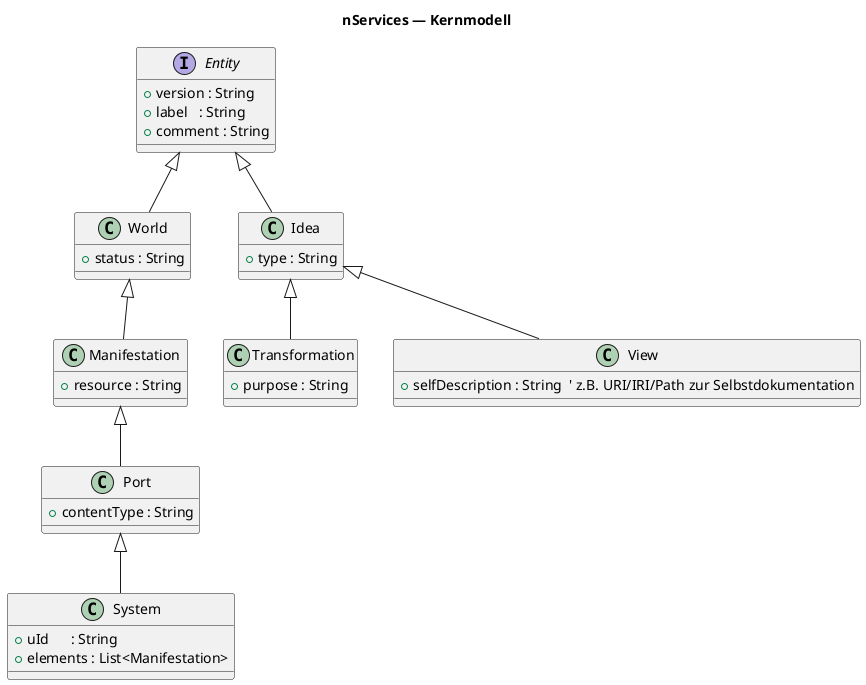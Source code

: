 @startuml
title nServices — Kernmodell

' === Basistyp ===
interface Entity {
  +version : String
  +label   : String
  +comment : String
}

' === Polaritäten ===
class World {
  +status : String
}
class Idea {
  +type : String
}

Entity <|-- World
Entity <|-- Idea

' === Manifestation (real gebunden) ===
class Manifestation {
  +resource : String
}
World <|-- Manifestation

' === Transformation (Zweck/Funktion) ===
class Transformation {
  +purpose : String
}
Idea <|-- Transformation

' === Port (Membran, klassifizierter IO auf Manifestation) ===
class Port {
  +contentType : String
}
Manifestation <|-- Port

' === View (Self-Description / Sichtdefinition) ===
class View {
  +selfDescription : String  ' z.B. URI/IRI/Path zur Selbstdokumentation
}
Idea <|-- View

' === System (in World verankert, enthält reale Teile) ===
class System {
  +uId      : String
  +elements : List<Manifestation>
}
Port <|-- System

@enduml